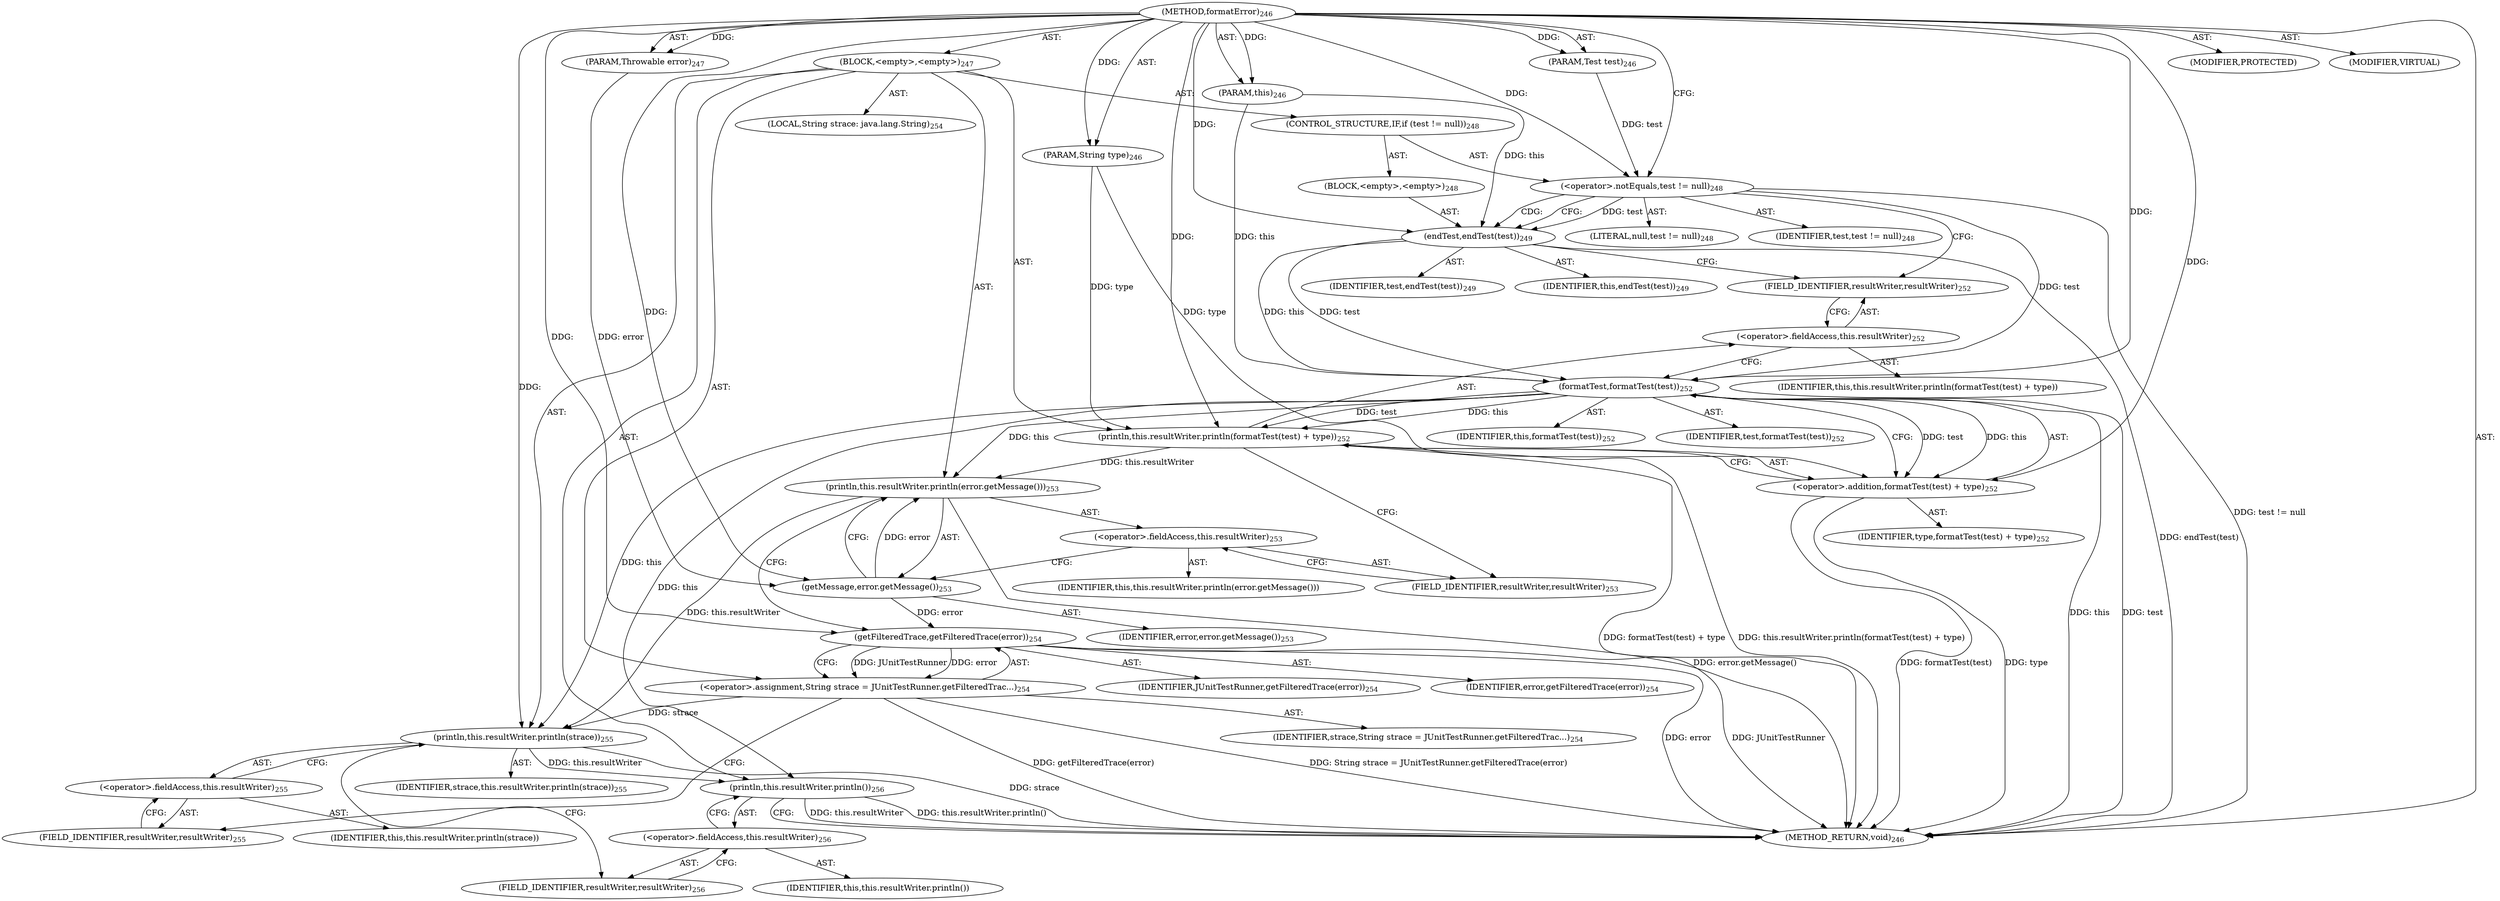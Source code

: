 digraph "formatError" {  
"111669149708" [label = <(METHOD,formatError)<SUB>246</SUB>> ]
"115964116996" [label = <(PARAM,this)<SUB>246</SUB>> ]
"115964117019" [label = <(PARAM,String type)<SUB>246</SUB>> ]
"115964117020" [label = <(PARAM,Test test)<SUB>246</SUB>> ]
"115964117021" [label = <(PARAM,Throwable error)<SUB>247</SUB>> ]
"25769803798" [label = <(BLOCK,&lt;empty&gt;,&lt;empty&gt;)<SUB>247</SUB>> ]
"47244640266" [label = <(CONTROL_STRUCTURE,IF,if (test != null))<SUB>248</SUB>> ]
"30064771181" [label = <(&lt;operator&gt;.notEquals,test != null)<SUB>248</SUB>> ]
"68719476817" [label = <(IDENTIFIER,test,test != null)<SUB>248</SUB>> ]
"90194313241" [label = <(LITERAL,null,test != null)<SUB>248</SUB>> ]
"25769803799" [label = <(BLOCK,&lt;empty&gt;,&lt;empty&gt;)<SUB>248</SUB>> ]
"30064771182" [label = <(endTest,endTest(test))<SUB>249</SUB>> ]
"68719476740" [label = <(IDENTIFIER,this,endTest(test))<SUB>249</SUB>> ]
"68719476818" [label = <(IDENTIFIER,test,endTest(test))<SUB>249</SUB>> ]
"30064771183" [label = <(println,this.resultWriter.println(formatTest(test) + type))<SUB>252</SUB>> ]
"30064771184" [label = <(&lt;operator&gt;.fieldAccess,this.resultWriter)<SUB>252</SUB>> ]
"68719476819" [label = <(IDENTIFIER,this,this.resultWriter.println(formatTest(test) + type))> ]
"55834574879" [label = <(FIELD_IDENTIFIER,resultWriter,resultWriter)<SUB>252</SUB>> ]
"30064771185" [label = <(&lt;operator&gt;.addition,formatTest(test) + type)<SUB>252</SUB>> ]
"30064771186" [label = <(formatTest,formatTest(test))<SUB>252</SUB>> ]
"68719476741" [label = <(IDENTIFIER,this,formatTest(test))<SUB>252</SUB>> ]
"68719476820" [label = <(IDENTIFIER,test,formatTest(test))<SUB>252</SUB>> ]
"68719476821" [label = <(IDENTIFIER,type,formatTest(test) + type)<SUB>252</SUB>> ]
"30064771187" [label = <(println,this.resultWriter.println(error.getMessage()))<SUB>253</SUB>> ]
"30064771188" [label = <(&lt;operator&gt;.fieldAccess,this.resultWriter)<SUB>253</SUB>> ]
"68719476822" [label = <(IDENTIFIER,this,this.resultWriter.println(error.getMessage()))> ]
"55834574880" [label = <(FIELD_IDENTIFIER,resultWriter,resultWriter)<SUB>253</SUB>> ]
"30064771189" [label = <(getMessage,error.getMessage())<SUB>253</SUB>> ]
"68719476823" [label = <(IDENTIFIER,error,error.getMessage())<SUB>253</SUB>> ]
"94489280514" [label = <(LOCAL,String strace: java.lang.String)<SUB>254</SUB>> ]
"30064771190" [label = <(&lt;operator&gt;.assignment,String strace = JUnitTestRunner.getFilteredTrac...)<SUB>254</SUB>> ]
"68719476824" [label = <(IDENTIFIER,strace,String strace = JUnitTestRunner.getFilteredTrac...)<SUB>254</SUB>> ]
"30064771191" [label = <(getFilteredTrace,getFilteredTrace(error))<SUB>254</SUB>> ]
"68719476825" [label = <(IDENTIFIER,JUnitTestRunner,getFilteredTrace(error))<SUB>254</SUB>> ]
"68719476826" [label = <(IDENTIFIER,error,getFilteredTrace(error))<SUB>254</SUB>> ]
"30064771192" [label = <(println,this.resultWriter.println(strace))<SUB>255</SUB>> ]
"30064771193" [label = <(&lt;operator&gt;.fieldAccess,this.resultWriter)<SUB>255</SUB>> ]
"68719476827" [label = <(IDENTIFIER,this,this.resultWriter.println(strace))> ]
"55834574881" [label = <(FIELD_IDENTIFIER,resultWriter,resultWriter)<SUB>255</SUB>> ]
"68719476828" [label = <(IDENTIFIER,strace,this.resultWriter.println(strace))<SUB>255</SUB>> ]
"30064771194" [label = <(println,this.resultWriter.println())<SUB>256</SUB>> ]
"30064771195" [label = <(&lt;operator&gt;.fieldAccess,this.resultWriter)<SUB>256</SUB>> ]
"68719476829" [label = <(IDENTIFIER,this,this.resultWriter.println())> ]
"55834574882" [label = <(FIELD_IDENTIFIER,resultWriter,resultWriter)<SUB>256</SUB>> ]
"133143986207" [label = <(MODIFIER,PROTECTED)> ]
"133143986208" [label = <(MODIFIER,VIRTUAL)> ]
"128849018892" [label = <(METHOD_RETURN,void)<SUB>246</SUB>> ]
  "111669149708" -> "115964116996"  [ label = "AST: "] 
  "111669149708" -> "115964117019"  [ label = "AST: "] 
  "111669149708" -> "115964117020"  [ label = "AST: "] 
  "111669149708" -> "115964117021"  [ label = "AST: "] 
  "111669149708" -> "25769803798"  [ label = "AST: "] 
  "111669149708" -> "133143986207"  [ label = "AST: "] 
  "111669149708" -> "133143986208"  [ label = "AST: "] 
  "111669149708" -> "128849018892"  [ label = "AST: "] 
  "25769803798" -> "47244640266"  [ label = "AST: "] 
  "25769803798" -> "30064771183"  [ label = "AST: "] 
  "25769803798" -> "30064771187"  [ label = "AST: "] 
  "25769803798" -> "94489280514"  [ label = "AST: "] 
  "25769803798" -> "30064771190"  [ label = "AST: "] 
  "25769803798" -> "30064771192"  [ label = "AST: "] 
  "25769803798" -> "30064771194"  [ label = "AST: "] 
  "47244640266" -> "30064771181"  [ label = "AST: "] 
  "47244640266" -> "25769803799"  [ label = "AST: "] 
  "30064771181" -> "68719476817"  [ label = "AST: "] 
  "30064771181" -> "90194313241"  [ label = "AST: "] 
  "25769803799" -> "30064771182"  [ label = "AST: "] 
  "30064771182" -> "68719476740"  [ label = "AST: "] 
  "30064771182" -> "68719476818"  [ label = "AST: "] 
  "30064771183" -> "30064771184"  [ label = "AST: "] 
  "30064771183" -> "30064771185"  [ label = "AST: "] 
  "30064771184" -> "68719476819"  [ label = "AST: "] 
  "30064771184" -> "55834574879"  [ label = "AST: "] 
  "30064771185" -> "30064771186"  [ label = "AST: "] 
  "30064771185" -> "68719476821"  [ label = "AST: "] 
  "30064771186" -> "68719476741"  [ label = "AST: "] 
  "30064771186" -> "68719476820"  [ label = "AST: "] 
  "30064771187" -> "30064771188"  [ label = "AST: "] 
  "30064771187" -> "30064771189"  [ label = "AST: "] 
  "30064771188" -> "68719476822"  [ label = "AST: "] 
  "30064771188" -> "55834574880"  [ label = "AST: "] 
  "30064771189" -> "68719476823"  [ label = "AST: "] 
  "30064771190" -> "68719476824"  [ label = "AST: "] 
  "30064771190" -> "30064771191"  [ label = "AST: "] 
  "30064771191" -> "68719476825"  [ label = "AST: "] 
  "30064771191" -> "68719476826"  [ label = "AST: "] 
  "30064771192" -> "30064771193"  [ label = "AST: "] 
  "30064771192" -> "68719476828"  [ label = "AST: "] 
  "30064771193" -> "68719476827"  [ label = "AST: "] 
  "30064771193" -> "55834574881"  [ label = "AST: "] 
  "30064771194" -> "30064771195"  [ label = "AST: "] 
  "30064771195" -> "68719476829"  [ label = "AST: "] 
  "30064771195" -> "55834574882"  [ label = "AST: "] 
  "30064771183" -> "55834574880"  [ label = "CFG: "] 
  "30064771187" -> "30064771191"  [ label = "CFG: "] 
  "30064771190" -> "55834574881"  [ label = "CFG: "] 
  "30064771192" -> "55834574882"  [ label = "CFG: "] 
  "30064771194" -> "128849018892"  [ label = "CFG: "] 
  "30064771181" -> "30064771182"  [ label = "CFG: "] 
  "30064771181" -> "55834574879"  [ label = "CFG: "] 
  "30064771184" -> "30064771186"  [ label = "CFG: "] 
  "30064771185" -> "30064771183"  [ label = "CFG: "] 
  "30064771188" -> "30064771189"  [ label = "CFG: "] 
  "30064771189" -> "30064771187"  [ label = "CFG: "] 
  "30064771191" -> "30064771190"  [ label = "CFG: "] 
  "30064771193" -> "30064771192"  [ label = "CFG: "] 
  "30064771195" -> "30064771194"  [ label = "CFG: "] 
  "30064771182" -> "55834574879"  [ label = "CFG: "] 
  "55834574879" -> "30064771184"  [ label = "CFG: "] 
  "30064771186" -> "30064771185"  [ label = "CFG: "] 
  "55834574880" -> "30064771188"  [ label = "CFG: "] 
  "55834574881" -> "30064771193"  [ label = "CFG: "] 
  "55834574882" -> "30064771195"  [ label = "CFG: "] 
  "111669149708" -> "30064771181"  [ label = "CFG: "] 
  "30064771181" -> "128849018892"  [ label = "DDG: test != null"] 
  "30064771182" -> "128849018892"  [ label = "DDG: endTest(test)"] 
  "30064771186" -> "128849018892"  [ label = "DDG: this"] 
  "30064771186" -> "128849018892"  [ label = "DDG: test"] 
  "30064771185" -> "128849018892"  [ label = "DDG: formatTest(test)"] 
  "30064771185" -> "128849018892"  [ label = "DDG: type"] 
  "30064771183" -> "128849018892"  [ label = "DDG: formatTest(test) + type"] 
  "30064771183" -> "128849018892"  [ label = "DDG: this.resultWriter.println(formatTest(test) + type)"] 
  "30064771187" -> "128849018892"  [ label = "DDG: error.getMessage()"] 
  "30064771191" -> "128849018892"  [ label = "DDG: error"] 
  "30064771190" -> "128849018892"  [ label = "DDG: getFilteredTrace(error)"] 
  "30064771190" -> "128849018892"  [ label = "DDG: String strace = JUnitTestRunner.getFilteredTrace(error)"] 
  "30064771192" -> "128849018892"  [ label = "DDG: strace"] 
  "30064771194" -> "128849018892"  [ label = "DDG: this.resultWriter"] 
  "30064771194" -> "128849018892"  [ label = "DDG: this.resultWriter.println()"] 
  "30064771191" -> "128849018892"  [ label = "DDG: JUnitTestRunner"] 
  "111669149708" -> "115964116996"  [ label = "DDG: "] 
  "111669149708" -> "115964117019"  [ label = "DDG: "] 
  "111669149708" -> "115964117020"  [ label = "DDG: "] 
  "111669149708" -> "115964117021"  [ label = "DDG: "] 
  "30064771191" -> "30064771190"  [ label = "DDG: JUnitTestRunner"] 
  "30064771191" -> "30064771190"  [ label = "DDG: error"] 
  "30064771186" -> "30064771183"  [ label = "DDG: this"] 
  "30064771186" -> "30064771183"  [ label = "DDG: test"] 
  "115964117019" -> "30064771183"  [ label = "DDG: type"] 
  "111669149708" -> "30064771183"  [ label = "DDG: "] 
  "30064771183" -> "30064771187"  [ label = "DDG: this.resultWriter"] 
  "30064771186" -> "30064771187"  [ label = "DDG: this"] 
  "30064771189" -> "30064771187"  [ label = "DDG: error"] 
  "30064771186" -> "30064771192"  [ label = "DDG: this"] 
  "30064771187" -> "30064771192"  [ label = "DDG: this.resultWriter"] 
  "30064771190" -> "30064771192"  [ label = "DDG: strace"] 
  "111669149708" -> "30064771192"  [ label = "DDG: "] 
  "30064771186" -> "30064771194"  [ label = "DDG: this"] 
  "30064771192" -> "30064771194"  [ label = "DDG: this.resultWriter"] 
  "115964117020" -> "30064771181"  [ label = "DDG: test"] 
  "111669149708" -> "30064771181"  [ label = "DDG: "] 
  "30064771186" -> "30064771185"  [ label = "DDG: this"] 
  "30064771186" -> "30064771185"  [ label = "DDG: test"] 
  "115964117019" -> "30064771185"  [ label = "DDG: type"] 
  "111669149708" -> "30064771185"  [ label = "DDG: "] 
  "115964117021" -> "30064771189"  [ label = "DDG: error"] 
  "111669149708" -> "30064771189"  [ label = "DDG: "] 
  "111669149708" -> "30064771191"  [ label = "DDG: "] 
  "30064771189" -> "30064771191"  [ label = "DDG: error"] 
  "115964116996" -> "30064771182"  [ label = "DDG: this"] 
  "111669149708" -> "30064771182"  [ label = "DDG: "] 
  "30064771181" -> "30064771182"  [ label = "DDG: test"] 
  "115964116996" -> "30064771186"  [ label = "DDG: this"] 
  "30064771182" -> "30064771186"  [ label = "DDG: this"] 
  "111669149708" -> "30064771186"  [ label = "DDG: "] 
  "30064771181" -> "30064771186"  [ label = "DDG: test"] 
  "30064771182" -> "30064771186"  [ label = "DDG: test"] 
  "30064771181" -> "30064771182"  [ label = "CDG: "] 
}
